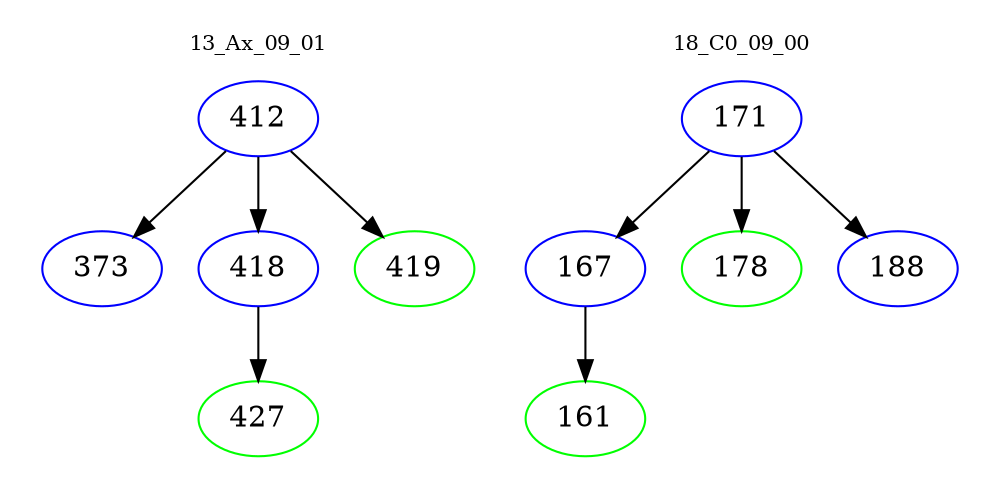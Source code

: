 digraph{
subgraph cluster_0 {
color = white
label = "13_Ax_09_01";
fontsize=10;
T0_412 [label="412", color="blue"]
T0_412 -> T0_373 [color="black"]
T0_373 [label="373", color="blue"]
T0_412 -> T0_418 [color="black"]
T0_418 [label="418", color="blue"]
T0_418 -> T0_427 [color="black"]
T0_427 [label="427", color="green"]
T0_412 -> T0_419 [color="black"]
T0_419 [label="419", color="green"]
}
subgraph cluster_1 {
color = white
label = "18_C0_09_00";
fontsize=10;
T1_171 [label="171", color="blue"]
T1_171 -> T1_167 [color="black"]
T1_167 [label="167", color="blue"]
T1_167 -> T1_161 [color="black"]
T1_161 [label="161", color="green"]
T1_171 -> T1_178 [color="black"]
T1_178 [label="178", color="green"]
T1_171 -> T1_188 [color="black"]
T1_188 [label="188", color="blue"]
}
}

